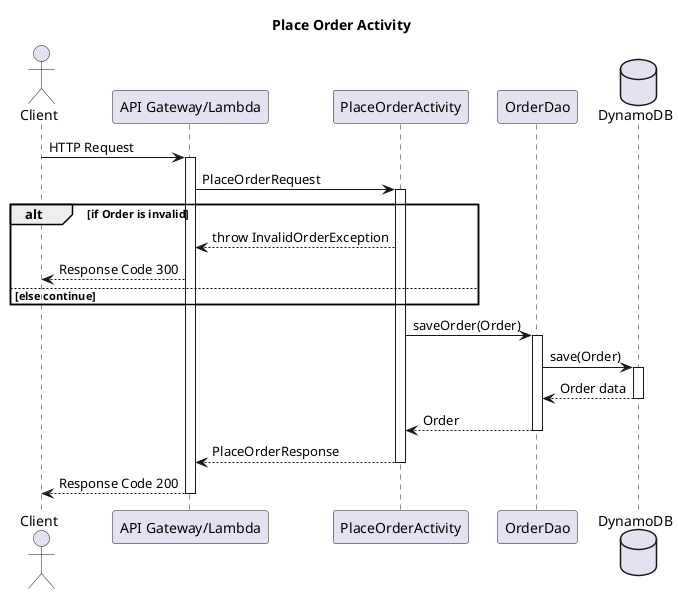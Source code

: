 @startuml
actor "Client" as client
participant "API Gateway/Lambda" as apiGateway
participant "PlaceOrderActivity" as placeOrderActivity
participant "OrderDao" as OrderDao
database "DynamoDB" as dynamoDB

title Place Order Activity
client -> apiGateway : HTTP Request

activate apiGateway
apiGateway -> placeOrderActivity : PlaceOrderRequest

activate placeOrderActivity
alt if Order is invalid
placeOrderActivity --> apiGateway : throw InvalidOrderException
apiGateway --> client : Response Code 300
else else continue
end

placeOrderActivity -> OrderDao : saveOrder(Order)

activate OrderDao
OrderDao -> dynamoDB : save(Order)

activate dynamoDB
dynamoDB --> OrderDao : Order data
deactivate dynamoDB

OrderDao --> placeOrderActivity : Order
deactivate OrderDao

placeOrderActivity --> apiGateway : PlaceOrderResponse
deactivate placeOrderActivity

apiGateway --> client : Response Code 200
deactivate apiGateway
@enduml
